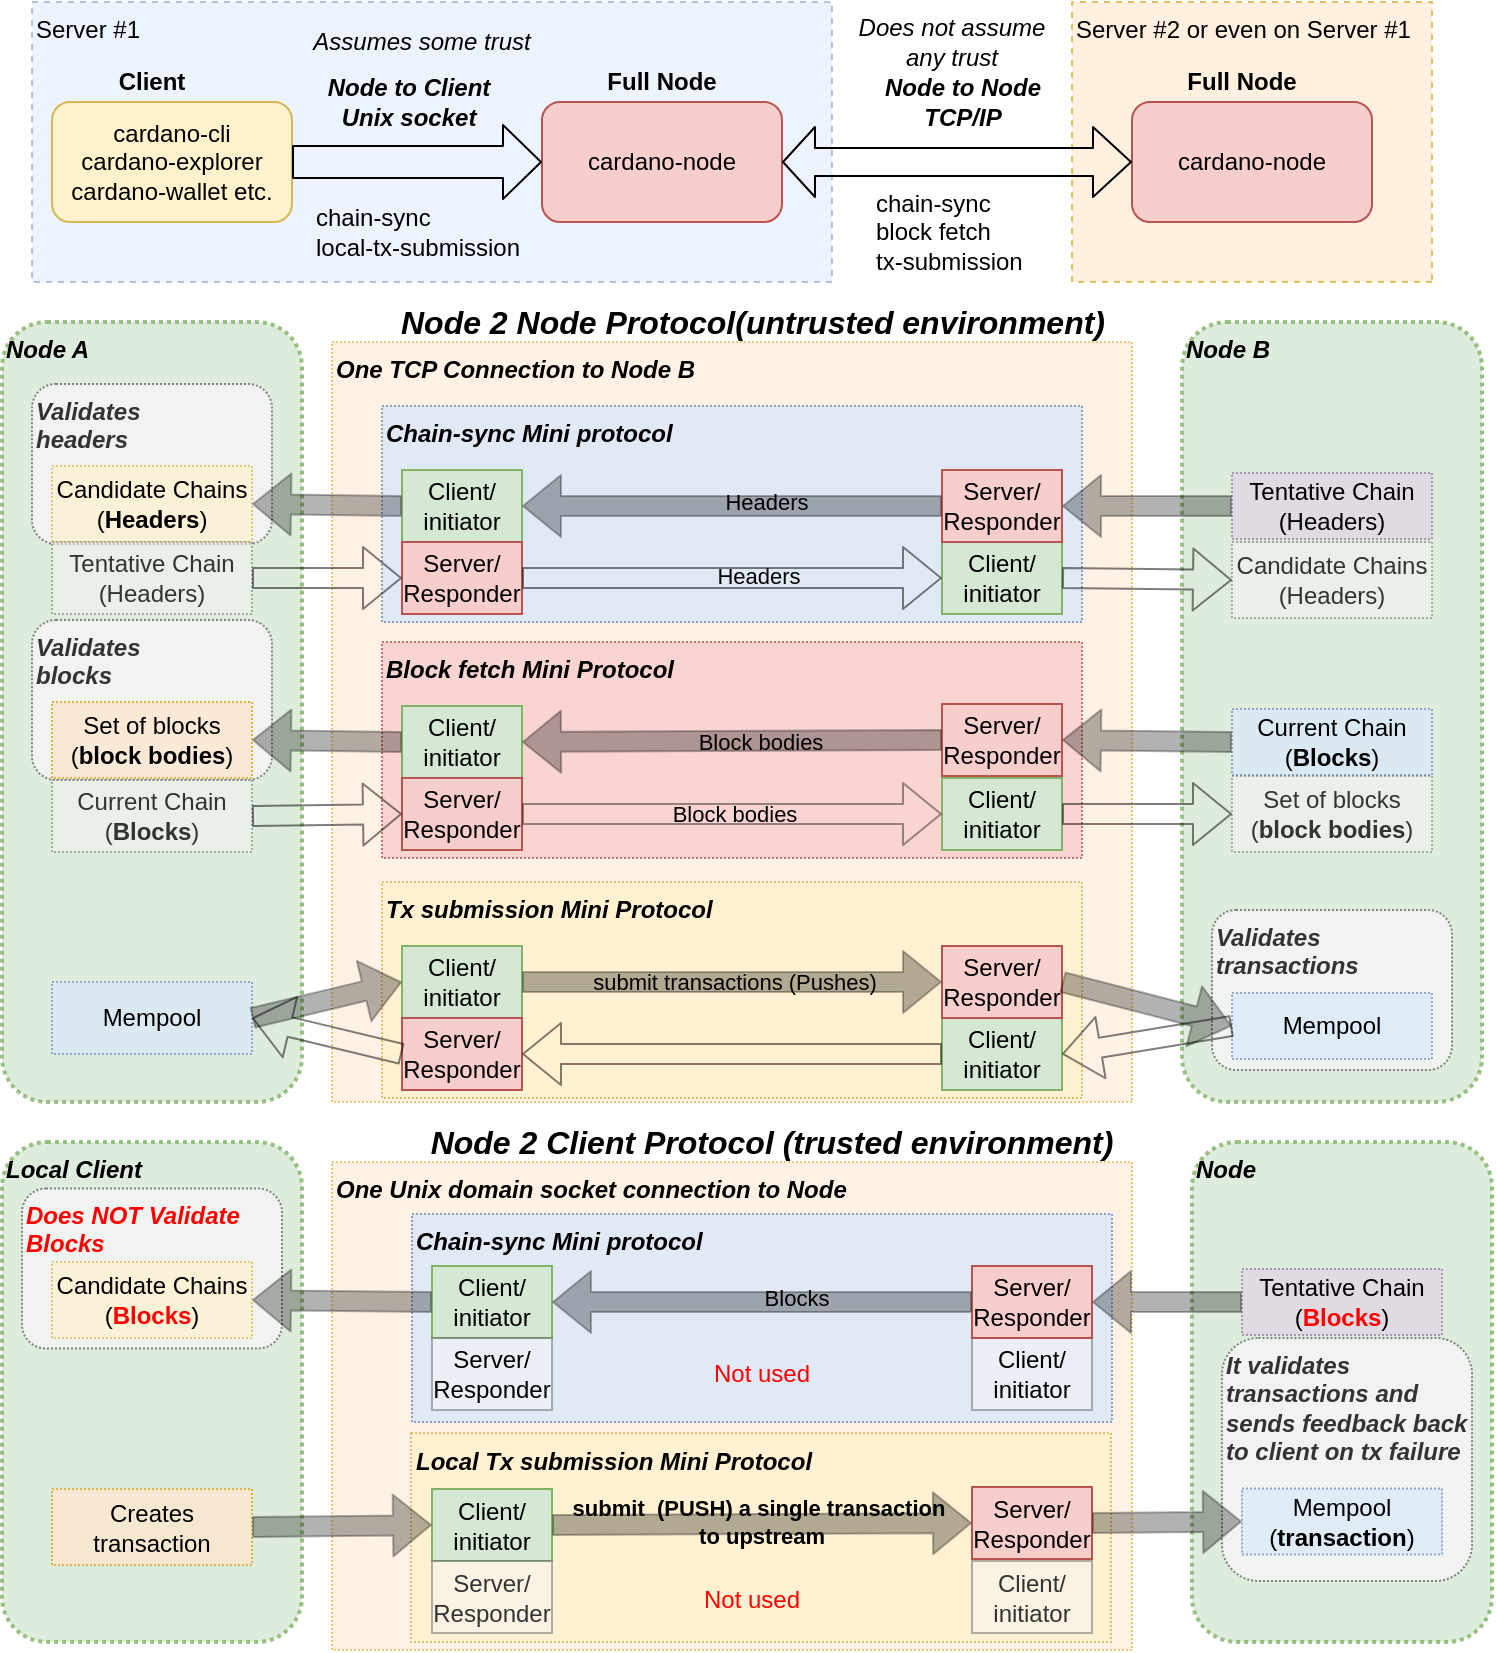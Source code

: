 <mxfile version="13.3.0" type="github">
  <diagram id="o-6-cCsUGdHhvSfyFfvp" name="Page-1">
    <mxGraphModel dx="1166" dy="665" grid="1" gridSize="10" guides="1" tooltips="1" connect="1" arrows="1" fold="1" page="1" pageScale="1" pageWidth="1169" pageHeight="827" math="0" shadow="0">
      <root>
        <mxCell id="0" />
        <mxCell id="1" parent="0" />
        <mxCell id="Vj0UT3delDftL0-DLVxF-66" value="Node A" style="rounded=1;whiteSpace=wrap;html=1;dashed=1;dashPattern=1 1;labelBackgroundColor=none;opacity=80;align=left;perimeterSpacing=0;strokeColor=#82b366;strokeWidth=2;verticalAlign=top;fontStyle=3;fillColor=#d5e8d4;" parent="1" vertex="1">
          <mxGeometry x="245" y="160" width="150" height="390" as="geometry" />
        </mxCell>
        <mxCell id="Vj0UT3delDftL0-DLVxF-70" value="Validates &lt;br&gt;blocks" style="rounded=1;whiteSpace=wrap;html=1;dashed=1;dashPattern=1 1;labelBackgroundColor=none;opacity=80;align=left;verticalAlign=top;fillColor=#f5f5f5;strokeColor=#666666;fontStyle=3;fontColor=#333333;" parent="1" vertex="1">
          <mxGeometry x="260" y="309" width="120" height="80" as="geometry" />
        </mxCell>
        <mxCell id="Vj0UT3delDftL0-DLVxF-67" value="Node B" style="rounded=1;whiteSpace=wrap;html=1;dashed=1;dashPattern=1 1;labelBackgroundColor=none;opacity=80;align=left;perimeterSpacing=0;strokeColor=#82b366;strokeWidth=2;verticalAlign=top;fontStyle=3;fillColor=#d5e8d4;" parent="1" vertex="1">
          <mxGeometry x="835" y="160" width="150" height="390" as="geometry" />
        </mxCell>
        <mxCell id="Vj0UT3delDftL0-DLVxF-68" value="Validates transactions" style="rounded=1;whiteSpace=wrap;html=1;dashed=1;dashPattern=1 1;labelBackgroundColor=none;opacity=80;align=left;verticalAlign=top;fillColor=#f5f5f5;strokeColor=#666666;fontStyle=3;fontColor=#333333;" parent="1" vertex="1">
          <mxGeometry x="850" y="454" width="120" height="80" as="geometry" />
        </mxCell>
        <mxCell id="Vj0UT3delDftL0-DLVxF-64" value="Validates &lt;br&gt;headers" style="rounded=1;whiteSpace=wrap;html=1;dashed=1;dashPattern=1 1;labelBackgroundColor=none;opacity=80;align=left;verticalAlign=top;fillColor=#f5f5f5;strokeColor=#666666;fontStyle=3;fontColor=#333333;" parent="1" vertex="1">
          <mxGeometry x="260" y="191" width="120" height="80" as="geometry" />
        </mxCell>
        <mxCell id="Vj0UT3delDftL0-DLVxF-9" value="One TCP Connection to Node B" style="rounded=0;whiteSpace=wrap;html=1;align=left;verticalAlign=top;dashed=1;dashPattern=1 1;fillColor=#ffe6cc;strokeColor=#d79b00;opacity=50;fontStyle=3" parent="1" vertex="1">
          <mxGeometry x="410" y="170" width="400" height="380" as="geometry" />
        </mxCell>
        <mxCell id="Vj0UT3delDftL0-DLVxF-20" value="Chain-sync Mini protocol" style="rounded=0;whiteSpace=wrap;html=1;dashed=1;dashPattern=1 1;opacity=80;align=left;verticalAlign=top;fillColor=#dae8fc;strokeColor=#6c8ebf;fontStyle=3;perimeterSpacing=1;" parent="1" vertex="1">
          <mxGeometry x="435" y="202" width="350" height="108" as="geometry" />
        </mxCell>
        <mxCell id="mXt_HiQNrAfsVmuwmWfo-2" value="Server #2 or even on Server #1" style="rounded=0;whiteSpace=wrap;html=1;shadow=0;verticalAlign=top;align=left;labelBackgroundColor=none;fillColor=#ffe6cc;strokeColor=#d79b00;dashed=1;direction=west;comic=0;opacity=60;" parent="1" vertex="1">
          <mxGeometry x="780" width="180" height="140" as="geometry" />
        </mxCell>
        <mxCell id="mXt_HiQNrAfsVmuwmWfo-1" value="Server #1" style="rounded=0;whiteSpace=wrap;html=1;shadow=0;verticalAlign=top;align=left;labelBackgroundColor=none;fillColor=#dae8fc;strokeColor=#6c8ebf;dashed=1;direction=west;comic=0;opacity=50;" parent="1" vertex="1">
          <mxGeometry x="260" width="400" height="140" as="geometry" />
        </mxCell>
        <mxCell id="l2yK3TH7M7PTGYh5xhXL-1" value="cardano-node" style="rounded=1;whiteSpace=wrap;html=1;fillColor=#f8cecc;strokeColor=#b85450;" parent="1" vertex="1">
          <mxGeometry x="515" y="50" width="120" height="60" as="geometry" />
        </mxCell>
        <mxCell id="l2yK3TH7M7PTGYh5xhXL-2" value="cardano-node" style="rounded=1;whiteSpace=wrap;html=1;fillColor=#f8cecc;strokeColor=#b85450;" parent="1" vertex="1">
          <mxGeometry x="810" y="50" width="120" height="60" as="geometry" />
        </mxCell>
        <mxCell id="l2yK3TH7M7PTGYh5xhXL-3" value="cardano-cli&lt;br&gt;cardano-explorer&lt;br&gt;&lt;span&gt;cardano-wallet etc.&lt;/span&gt;" style="rounded=1;whiteSpace=wrap;html=1;align=center;fillColor=#fff2cc;strokeColor=#d6b656;" parent="1" vertex="1">
          <mxGeometry x="270" y="50" width="120" height="60" as="geometry" />
        </mxCell>
        <mxCell id="l2yK3TH7M7PTGYh5xhXL-8" value="chain-sync&lt;br&gt;block fetch&lt;br&gt;tx-submission" style="text;html=1;strokeColor=none;fillColor=none;align=left;verticalAlign=middle;whiteSpace=wrap;rounded=0;" parent="1" vertex="1">
          <mxGeometry x="680" y="95" width="90" height="40" as="geometry" />
        </mxCell>
        <mxCell id="l2yK3TH7M7PTGYh5xhXL-9" value="chain-sync&lt;br&gt;local-tx-submission" style="text;html=1;strokeColor=none;fillColor=none;align=left;verticalAlign=middle;whiteSpace=wrap;rounded=0;" parent="1" vertex="1">
          <mxGeometry x="400" y="100" width="110" height="30" as="geometry" />
        </mxCell>
        <mxCell id="l2yK3TH7M7PTGYh5xhXL-11" value="Full Node" style="text;html=1;strokeColor=none;fillColor=none;align=center;verticalAlign=middle;whiteSpace=wrap;rounded=0;fontSize=12;fontStyle=1" parent="1" vertex="1">
          <mxGeometry x="530" y="30" width="90" height="20" as="geometry" />
        </mxCell>
        <mxCell id="l2yK3TH7M7PTGYh5xhXL-12" value="Client" style="text;html=1;strokeColor=none;fillColor=none;align=center;verticalAlign=middle;whiteSpace=wrap;rounded=0;fontSize=12;fontStyle=1" parent="1" vertex="1">
          <mxGeometry x="300" y="30" width="40" height="20" as="geometry" />
        </mxCell>
        <mxCell id="mXt_HiQNrAfsVmuwmWfo-3" value="Full Node" style="text;html=1;strokeColor=none;fillColor=none;align=center;verticalAlign=middle;whiteSpace=wrap;rounded=0;fontSize=12;fontStyle=1" parent="1" vertex="1">
          <mxGeometry x="820" y="30" width="90" height="20" as="geometry" />
        </mxCell>
        <mxCell id="mXt_HiQNrAfsVmuwmWfo-4" value="" style="shape=flexArrow;endArrow=classic;startArrow=classic;html=1;strokeWidth=1;fontSize=12;width=14;startSize=5;entryX=0;entryY=0.5;entryDx=0;entryDy=0;exitX=1;exitY=0.5;exitDx=0;exitDy=0;" parent="1" source="l2yK3TH7M7PTGYh5xhXL-1" target="l2yK3TH7M7PTGYh5xhXL-2" edge="1">
          <mxGeometry width="50" height="50" relative="1" as="geometry">
            <mxPoint x="650" y="180" as="sourcePoint" />
            <mxPoint x="830" y="160" as="targetPoint" />
          </mxGeometry>
        </mxCell>
        <mxCell id="mXt_HiQNrAfsVmuwmWfo-6" value="Node to Node&lt;br&gt;TCP/IP" style="edgeLabel;html=1;align=center;verticalAlign=middle;resizable=0;points=[];fontSize=12;labelBackgroundColor=none;fontStyle=3" parent="mXt_HiQNrAfsVmuwmWfo-4" vertex="1" connectable="0">
          <mxGeometry x="-0.067" y="3" relative="1" as="geometry">
            <mxPoint x="8" y="-27" as="offset" />
          </mxGeometry>
        </mxCell>
        <mxCell id="mXt_HiQNrAfsVmuwmWfo-5" value="" style="shape=flexArrow;endArrow=classic;html=1;strokeWidth=1;fontSize=12;exitX=1;exitY=0.5;exitDx=0;exitDy=0;entryX=0;entryY=0.5;entryDx=0;entryDy=0;width=16;endSize=6;" parent="1" source="l2yK3TH7M7PTGYh5xhXL-3" target="l2yK3TH7M7PTGYh5xhXL-1" edge="1">
          <mxGeometry width="50" height="50" relative="1" as="geometry">
            <mxPoint x="495" y="230" as="sourcePoint" />
            <mxPoint x="545" y="180" as="targetPoint" />
          </mxGeometry>
        </mxCell>
        <mxCell id="mXt_HiQNrAfsVmuwmWfo-7" value="Node to Client&lt;br&gt;Unix socket" style="edgeLabel;html=1;align=center;verticalAlign=middle;resizable=0;points=[];fontSize=12;labelBackgroundColor=none;fontStyle=3" parent="mXt_HiQNrAfsVmuwmWfo-5" vertex="1" connectable="0">
          <mxGeometry x="-0.246" y="-1" relative="1" as="geometry">
            <mxPoint x="11" y="-31" as="offset" />
          </mxGeometry>
        </mxCell>
        <mxCell id="mXt_HiQNrAfsVmuwmWfo-10" value="Assumes some trust" style="text;html=1;strokeColor=none;fillColor=none;align=center;verticalAlign=middle;whiteSpace=wrap;rounded=0;shadow=0;dashed=1;comic=0;labelBackgroundColor=none;fontSize=12;opacity=60;fontStyle=2" parent="1" vertex="1">
          <mxGeometry x="395" y="10" width="120" height="20" as="geometry" />
        </mxCell>
        <mxCell id="mXt_HiQNrAfsVmuwmWfo-11" value="Does not assume&lt;br&gt;any trust" style="text;html=1;strokeColor=none;fillColor=none;align=center;verticalAlign=middle;whiteSpace=wrap;rounded=0;shadow=0;dashed=1;comic=0;labelBackgroundColor=none;fontSize=12;opacity=60;fontStyle=2" parent="1" vertex="1">
          <mxGeometry x="660" y="10" width="120" height="20" as="geometry" />
        </mxCell>
        <mxCell id="Vj0UT3delDftL0-DLVxF-5" value="" style="group" parent="1" vertex="1" connectable="0">
          <mxGeometry x="445" y="234" width="450" height="180" as="geometry" />
        </mxCell>
        <mxCell id="Vj0UT3delDftL0-DLVxF-1" value="Client/&lt;br&gt;initiator" style="rounded=0;whiteSpace=wrap;html=1;fillColor=#d5e8d4;strokeColor=#82b366;" parent="Vj0UT3delDftL0-DLVxF-5" vertex="1">
          <mxGeometry width="60" height="36" as="geometry" />
        </mxCell>
        <mxCell id="Vj0UT3delDftL0-DLVxF-2" value="Server/&lt;br&gt;Responder" style="rounded=0;whiteSpace=wrap;html=1;fillColor=#f8cecc;strokeColor=#b85450;" parent="Vj0UT3delDftL0-DLVxF-5" vertex="1">
          <mxGeometry y="36" width="60" height="36" as="geometry" />
        </mxCell>
        <mxCell id="Vj0UT3delDftL0-DLVxF-7" value="" style="shape=flexArrow;endArrow=classic;html=1;exitX=1;exitY=0.5;exitDx=0;exitDy=0;entryX=0;entryY=0.5;entryDx=0;entryDy=0;strokeColor=none;" parent="1" source="Vj0UT3delDftL0-DLVxF-1" target="Vj0UT3delDftL0-DLVxF-4" edge="1">
          <mxGeometry width="50" height="50" relative="1" as="geometry">
            <mxPoint x="695" y="360" as="sourcePoint" />
            <mxPoint x="745" y="310" as="targetPoint" />
          </mxGeometry>
        </mxCell>
        <mxCell id="Vj0UT3delDftL0-DLVxF-3" value="Client/&lt;br&gt;initiator" style="rounded=0;whiteSpace=wrap;html=1;fillColor=#d5e8d4;strokeColor=#82b366;" parent="1" vertex="1">
          <mxGeometry x="715" y="270" width="60" height="36" as="geometry" />
        </mxCell>
        <mxCell id="Vj0UT3delDftL0-DLVxF-4" value="Server/&lt;br&gt;Responder" style="rounded=0;whiteSpace=wrap;html=1;fillColor=#f8cecc;strokeColor=#b85450;" parent="1" vertex="1">
          <mxGeometry x="715" y="234" width="60" height="36" as="geometry" />
        </mxCell>
        <mxCell id="Vj0UT3delDftL0-DLVxF-15" value="" style="shape=flexArrow;endArrow=classic;html=1;entryX=1;entryY=0.5;entryDx=0;entryDy=0;exitX=0;exitY=0.5;exitDx=0;exitDy=0;shadow=0;comic=0;fillColor=#000000;gradientColor=none;opacity=30;" parent="1" source="Vj0UT3delDftL0-DLVxF-4" target="Vj0UT3delDftL0-DLVxF-1" edge="1">
          <mxGeometry width="50" height="50" relative="1" as="geometry">
            <mxPoint x="825" y="360" as="sourcePoint" />
            <mxPoint x="875" y="310" as="targetPoint" />
          </mxGeometry>
        </mxCell>
        <mxCell id="Vj0UT3delDftL0-DLVxF-59" value="Headers" style="edgeLabel;html=1;align=center;verticalAlign=middle;resizable=0;points=[];labelBackgroundColor=none;" parent="Vj0UT3delDftL0-DLVxF-15" vertex="1" connectable="0">
          <mxGeometry x="-0.163" y="-2" relative="1" as="geometry">
            <mxPoint as="offset" />
          </mxGeometry>
        </mxCell>
        <mxCell id="Vj0UT3delDftL0-DLVxF-16" value="" style="shape=flexArrow;endArrow=classic;html=1;entryX=0;entryY=0.5;entryDx=0;entryDy=0;opacity=50;" parent="1" source="Vj0UT3delDftL0-DLVxF-2" target="Vj0UT3delDftL0-DLVxF-3" edge="1">
          <mxGeometry width="50" height="50" relative="1" as="geometry">
            <mxPoint x="825" y="360" as="sourcePoint" />
            <mxPoint x="875" y="310" as="targetPoint" />
          </mxGeometry>
        </mxCell>
        <mxCell id="Vj0UT3delDftL0-DLVxF-60" value="Headers" style="edgeLabel;html=1;align=center;verticalAlign=middle;resizable=0;points=[];labelBackgroundColor=none;" parent="Vj0UT3delDftL0-DLVxF-16" vertex="1" connectable="0">
          <mxGeometry x="0.126" y="1" relative="1" as="geometry">
            <mxPoint as="offset" />
          </mxGeometry>
        </mxCell>
        <mxCell id="Vj0UT3delDftL0-DLVxF-17" value="Candidate Chains&lt;br&gt;&lt;div&gt;(&lt;b&gt;Headers&lt;/b&gt;)&lt;/div&gt;" style="rounded=0;whiteSpace=wrap;html=1;dashed=1;dashPattern=1 1;opacity=70;align=center;fillColor=#fff2cc;strokeColor=#d6b656;verticalAlign=middle;" parent="1" vertex="1">
          <mxGeometry x="270" y="232" width="100" height="38" as="geometry" />
        </mxCell>
        <mxCell id="Vj0UT3delDftL0-DLVxF-18" value="" style="shape=flexArrow;endArrow=classic;html=1;entryX=1;entryY=0.5;entryDx=0;entryDy=0;exitX=0;exitY=0.5;exitDx=0;exitDy=0;fillColor=#080808;opacity=30;" parent="1" source="Vj0UT3delDftL0-DLVxF-1" target="Vj0UT3delDftL0-DLVxF-17" edge="1">
          <mxGeometry width="50" height="50" relative="1" as="geometry">
            <mxPoint x="815" y="360" as="sourcePoint" />
            <mxPoint x="865" y="310" as="targetPoint" />
          </mxGeometry>
        </mxCell>
        <mxCell id="Vj0UT3delDftL0-DLVxF-21" value="Tentative Chain&lt;br&gt;&lt;div&gt;&lt;span&gt;(Headers)&lt;/span&gt;&lt;/div&gt;" style="rounded=0;whiteSpace=wrap;html=1;dashed=1;dashPattern=1 1;opacity=70;align=center;fillColor=#e1d5e7;strokeColor=#9673a6;verticalAlign=middle;" parent="1" vertex="1">
          <mxGeometry x="860" y="235.5" width="100" height="33" as="geometry" />
        </mxCell>
        <mxCell id="Vj0UT3delDftL0-DLVxF-22" value="" style="shape=flexArrow;endArrow=classic;html=1;entryX=1;entryY=0.5;entryDx=0;entryDy=0;exitX=0;exitY=0.5;exitDx=0;exitDy=0;fillColor=#000000;opacity=30;" parent="1" source="Vj0UT3delDftL0-DLVxF-21" target="Vj0UT3delDftL0-DLVxF-4" edge="1">
          <mxGeometry width="50" height="50" relative="1" as="geometry">
            <mxPoint x="765" y="360" as="sourcePoint" />
            <mxPoint x="815" y="310" as="targetPoint" />
          </mxGeometry>
        </mxCell>
        <mxCell id="Vj0UT3delDftL0-DLVxF-23" value="Tentative Chain&lt;br&gt;&lt;div&gt;&lt;span&gt;(Headers)&lt;/span&gt;&lt;/div&gt;" style="rounded=0;whiteSpace=wrap;html=1;dashed=1;dashPattern=1 1;opacity=50;align=center;fillColor=#f5f5f5;strokeColor=#666666;verticalAlign=middle;fontColor=#333333;" parent="1" vertex="1">
          <mxGeometry x="270" y="270" width="100" height="36" as="geometry" />
        </mxCell>
        <mxCell id="Vj0UT3delDftL0-DLVxF-24" value="Candidate Chains&lt;br&gt;&lt;div style=&quot;&quot;&gt;&lt;span&gt;(Headers)&lt;/span&gt;&lt;/div&gt;" style="rounded=0;whiteSpace=wrap;html=1;dashed=1;dashPattern=1 1;opacity=50;align=center;fillColor=#f5f5f5;strokeColor=#666666;verticalAlign=middle;fontColor=#333333;" parent="1" vertex="1">
          <mxGeometry x="860" y="270" width="100" height="38" as="geometry" />
        </mxCell>
        <mxCell id="Vj0UT3delDftL0-DLVxF-25" value="" style="shape=flexArrow;endArrow=classic;html=1;entryX=0;entryY=0.5;entryDx=0;entryDy=0;exitX=1;exitY=0.5;exitDx=0;exitDy=0;opacity=50;" parent="1" source="Vj0UT3delDftL0-DLVxF-3" target="Vj0UT3delDftL0-DLVxF-24" edge="1">
          <mxGeometry width="50" height="50" relative="1" as="geometry">
            <mxPoint x="545" y="390" as="sourcePoint" />
            <mxPoint x="595" y="340" as="targetPoint" />
          </mxGeometry>
        </mxCell>
        <mxCell id="Vj0UT3delDftL0-DLVxF-26" value="" style="shape=flexArrow;endArrow=classic;html=1;entryX=0;entryY=0.5;entryDx=0;entryDy=0;exitX=1;exitY=0.5;exitDx=0;exitDy=0;opacity=50;" parent="1" source="Vj0UT3delDftL0-DLVxF-23" target="Vj0UT3delDftL0-DLVxF-2" edge="1">
          <mxGeometry width="50" height="50" relative="1" as="geometry">
            <mxPoint x="350" y="370" as="sourcePoint" />
            <mxPoint x="400" y="320" as="targetPoint" />
          </mxGeometry>
        </mxCell>
        <mxCell id="Vj0UT3delDftL0-DLVxF-27" value="Block fetch Mini Protocol" style="rounded=0;whiteSpace=wrap;html=1;dashed=1;dashPattern=1 1;opacity=80;align=left;verticalAlign=top;fillColor=#f8cecc;strokeColor=#b85450;fontStyle=3" parent="1" vertex="1">
          <mxGeometry x="435" y="320" width="350" height="108" as="geometry" />
        </mxCell>
        <mxCell id="Vj0UT3delDftL0-DLVxF-28" value="Client/&lt;br&gt;initiator" style="rounded=0;whiteSpace=wrap;html=1;fillColor=#d5e8d4;strokeColor=#82b366;" parent="1" vertex="1">
          <mxGeometry x="445" y="352" width="60" height="36" as="geometry" />
        </mxCell>
        <mxCell id="Vj0UT3delDftL0-DLVxF-29" value="Server/&lt;br&gt;Responder" style="rounded=0;whiteSpace=wrap;html=1;fillColor=#f8cecc;strokeColor=#b85450;" parent="1" vertex="1">
          <mxGeometry x="445" y="388" width="60" height="36" as="geometry" />
        </mxCell>
        <mxCell id="Vj0UT3delDftL0-DLVxF-30" value="" style="shape=flexArrow;endArrow=classic;html=1;exitX=1;exitY=0.5;exitDx=0;exitDy=0;entryX=0;entryY=0.5;entryDx=0;entryDy=0;strokeColor=none;" parent="1" source="Vj0UT3delDftL0-DLVxF-28" target="Vj0UT3delDftL0-DLVxF-32" edge="1">
          <mxGeometry width="50" height="50" relative="1" as="geometry">
            <mxPoint x="695" y="478" as="sourcePoint" />
            <mxPoint x="745" y="428" as="targetPoint" />
          </mxGeometry>
        </mxCell>
        <mxCell id="Vj0UT3delDftL0-DLVxF-31" value="Client/&lt;br&gt;initiator" style="rounded=0;whiteSpace=wrap;html=1;fillColor=#d5e8d4;strokeColor=#82b366;" parent="1" vertex="1">
          <mxGeometry x="715" y="388" width="60" height="36" as="geometry" />
        </mxCell>
        <mxCell id="Vj0UT3delDftL0-DLVxF-32" value="Server/&lt;br&gt;Responder" style="rounded=0;whiteSpace=wrap;html=1;fillColor=#f8cecc;strokeColor=#b85450;" parent="1" vertex="1">
          <mxGeometry x="715" y="351" width="60" height="36" as="geometry" />
        </mxCell>
        <mxCell id="Vj0UT3delDftL0-DLVxF-33" value="" style="shape=flexArrow;endArrow=classic;html=1;entryX=1;entryY=0.5;entryDx=0;entryDy=0;exitX=0;exitY=0.5;exitDx=0;exitDy=0;fillColor=#000000;opacity=30;" parent="1" source="Vj0UT3delDftL0-DLVxF-32" target="Vj0UT3delDftL0-DLVxF-28" edge="1">
          <mxGeometry width="50" height="50" relative="1" as="geometry">
            <mxPoint x="825" y="478" as="sourcePoint" />
            <mxPoint x="875" y="428" as="targetPoint" />
          </mxGeometry>
        </mxCell>
        <mxCell id="Vj0UT3delDftL0-DLVxF-61" value="Block bodies" style="edgeLabel;html=1;align=center;verticalAlign=middle;resizable=0;points=[];labelBackgroundColor=none;" parent="Vj0UT3delDftL0-DLVxF-33" vertex="1" connectable="0">
          <mxGeometry x="-0.135" y="-2" relative="1" as="geometry">
            <mxPoint y="2" as="offset" />
          </mxGeometry>
        </mxCell>
        <mxCell id="Vj0UT3delDftL0-DLVxF-34" value="" style="shape=flexArrow;endArrow=classic;html=1;entryX=0;entryY=0.5;entryDx=0;entryDy=0;opacity=40;" parent="1" source="Vj0UT3delDftL0-DLVxF-29" target="Vj0UT3delDftL0-DLVxF-31" edge="1">
          <mxGeometry width="50" height="50" relative="1" as="geometry">
            <mxPoint x="825" y="478" as="sourcePoint" />
            <mxPoint x="875" y="428" as="targetPoint" />
          </mxGeometry>
        </mxCell>
        <mxCell id="Vj0UT3delDftL0-DLVxF-62" value="Block bodies" style="edgeLabel;html=1;align=center;verticalAlign=middle;resizable=0;points=[];labelBackgroundColor=none;" parent="Vj0UT3delDftL0-DLVxF-34" vertex="1" connectable="0">
          <mxGeometry x="0.005" relative="1" as="geometry">
            <mxPoint as="offset" />
          </mxGeometry>
        </mxCell>
        <mxCell id="Vj0UT3delDftL0-DLVxF-35" value="Set of blocks&lt;br&gt;(&lt;b&gt;block bodies&lt;/b&gt;)" style="rounded=0;whiteSpace=wrap;html=1;dashed=1;dashPattern=1 1;opacity=70;align=center;fillColor=#ffe6cc;strokeColor=#d79b00;verticalAlign=middle;" parent="1" vertex="1">
          <mxGeometry x="270" y="350" width="100" height="38" as="geometry" />
        </mxCell>
        <mxCell id="Vj0UT3delDftL0-DLVxF-36" value="" style="shape=flexArrow;endArrow=classic;html=1;entryX=1;entryY=0.5;entryDx=0;entryDy=0;exitX=0;exitY=0.5;exitDx=0;exitDy=0;fillColor=#000000;opacity=30;" parent="1" source="Vj0UT3delDftL0-DLVxF-28" target="Vj0UT3delDftL0-DLVxF-35" edge="1">
          <mxGeometry width="50" height="50" relative="1" as="geometry">
            <mxPoint x="815" y="478" as="sourcePoint" />
            <mxPoint x="865" y="428" as="targetPoint" />
          </mxGeometry>
        </mxCell>
        <mxCell id="Vj0UT3delDftL0-DLVxF-37" value="Current Chain&lt;br&gt;&lt;div&gt;(&lt;b&gt;Blocks&lt;/b&gt;)&lt;/div&gt;" style="rounded=0;whiteSpace=wrap;html=1;dashed=1;dashPattern=1 1;opacity=70;align=center;fillColor=#dae8fc;strokeColor=#6c8ebf;verticalAlign=middle;" parent="1" vertex="1">
          <mxGeometry x="860" y="353.5" width="100" height="33" as="geometry" />
        </mxCell>
        <mxCell id="Vj0UT3delDftL0-DLVxF-38" value="" style="shape=flexArrow;endArrow=classic;html=1;entryX=1;entryY=0.5;entryDx=0;entryDy=0;exitX=0;exitY=0.5;exitDx=0;exitDy=0;fillColor=#000000;opacity=30;" parent="1" source="Vj0UT3delDftL0-DLVxF-37" target="Vj0UT3delDftL0-DLVxF-32" edge="1">
          <mxGeometry width="50" height="50" relative="1" as="geometry">
            <mxPoint x="765" y="478" as="sourcePoint" />
            <mxPoint x="815" y="428" as="targetPoint" />
          </mxGeometry>
        </mxCell>
        <mxCell id="Vj0UT3delDftL0-DLVxF-39" value="Current Chain&lt;br&gt;&lt;div&gt;(&lt;b&gt;Blocks&lt;/b&gt;)&lt;/div&gt;" style="rounded=0;whiteSpace=wrap;html=1;dashed=1;dashPattern=1 1;opacity=50;align=center;fillColor=#f5f5f5;strokeColor=#666666;verticalAlign=middle;fontColor=#333333;" parent="1" vertex="1">
          <mxGeometry x="270" y="389" width="100" height="36" as="geometry" />
        </mxCell>
        <mxCell id="Vj0UT3delDftL0-DLVxF-40" value="Set of blocks&lt;br&gt;(&lt;b&gt;block bodies&lt;/b&gt;)" style="rounded=0;whiteSpace=wrap;html=1;dashed=1;dashPattern=1 1;opacity=50;align=center;fillColor=#f5f5f5;strokeColor=#666666;verticalAlign=middle;fontColor=#333333;" parent="1" vertex="1">
          <mxGeometry x="860" y="387" width="100" height="38" as="geometry" />
        </mxCell>
        <mxCell id="Vj0UT3delDftL0-DLVxF-41" value="" style="shape=flexArrow;endArrow=classic;html=1;entryX=0;entryY=0.5;entryDx=0;entryDy=0;exitX=1;exitY=0.5;exitDx=0;exitDy=0;opacity=50;" parent="1" source="Vj0UT3delDftL0-DLVxF-31" target="Vj0UT3delDftL0-DLVxF-40" edge="1">
          <mxGeometry width="50" height="50" relative="1" as="geometry">
            <mxPoint x="545" y="508" as="sourcePoint" />
            <mxPoint x="595" y="458" as="targetPoint" />
          </mxGeometry>
        </mxCell>
        <mxCell id="Vj0UT3delDftL0-DLVxF-42" value="" style="shape=flexArrow;endArrow=classic;html=1;entryX=0;entryY=0.5;entryDx=0;entryDy=0;exitX=1;exitY=0.5;exitDx=0;exitDy=0;opacity=50;" parent="1" source="Vj0UT3delDftL0-DLVxF-39" target="Vj0UT3delDftL0-DLVxF-29" edge="1">
          <mxGeometry width="50" height="50" relative="1" as="geometry">
            <mxPoint x="350" y="488" as="sourcePoint" />
            <mxPoint x="400" y="438" as="targetPoint" />
          </mxGeometry>
        </mxCell>
        <mxCell id="Vj0UT3delDftL0-DLVxF-43" value="Tx submission Mini Protocol" style="rounded=0;whiteSpace=wrap;html=1;dashed=1;dashPattern=1 1;opacity=80;align=left;verticalAlign=top;fillColor=#fff2cc;strokeColor=#d6b656;fontStyle=3" parent="1" vertex="1">
          <mxGeometry x="435" y="440" width="350" height="108" as="geometry" />
        </mxCell>
        <mxCell id="Vj0UT3delDftL0-DLVxF-44" value="Client/&lt;br&gt;initiator" style="rounded=0;whiteSpace=wrap;html=1;fillColor=#d5e8d4;strokeColor=#82b366;" parent="1" vertex="1">
          <mxGeometry x="445" y="472" width="60" height="36" as="geometry" />
        </mxCell>
        <mxCell id="Vj0UT3delDftL0-DLVxF-45" value="Server/&lt;br&gt;Responder" style="rounded=0;whiteSpace=wrap;html=1;fillColor=#f8cecc;strokeColor=#b85450;" parent="1" vertex="1">
          <mxGeometry x="445" y="508" width="60" height="36" as="geometry" />
        </mxCell>
        <mxCell id="Vj0UT3delDftL0-DLVxF-46" value="" style="shape=flexArrow;endArrow=classic;html=1;exitX=1;exitY=0.5;exitDx=0;exitDy=0;entryX=0;entryY=0.5;entryDx=0;entryDy=0;strokeColor=none;" parent="1" source="Vj0UT3delDftL0-DLVxF-44" target="Vj0UT3delDftL0-DLVxF-48" edge="1">
          <mxGeometry width="50" height="50" relative="1" as="geometry">
            <mxPoint x="695" y="598" as="sourcePoint" />
            <mxPoint x="745" y="548" as="targetPoint" />
          </mxGeometry>
        </mxCell>
        <mxCell id="Vj0UT3delDftL0-DLVxF-47" value="Client/&lt;br&gt;initiator" style="rounded=0;whiteSpace=wrap;html=1;fillColor=#d5e8d4;strokeColor=#82b366;" parent="1" vertex="1">
          <mxGeometry x="715" y="508" width="60" height="36" as="geometry" />
        </mxCell>
        <mxCell id="Vj0UT3delDftL0-DLVxF-48" value="Server/&lt;br&gt;Responder" style="rounded=0;whiteSpace=wrap;html=1;fillColor=#f8cecc;strokeColor=#b85450;" parent="1" vertex="1">
          <mxGeometry x="715" y="472" width="60" height="36" as="geometry" />
        </mxCell>
        <mxCell id="Vj0UT3delDftL0-DLVxF-53" value="Mempool" style="rounded=0;whiteSpace=wrap;html=1;dashed=1;dashPattern=1 1;opacity=70;align=center;fillColor=#dae8fc;strokeColor=#6c8ebf;verticalAlign=middle;" parent="1" vertex="1">
          <mxGeometry x="860" y="495.5" width="100" height="33" as="geometry" />
        </mxCell>
        <mxCell id="Vj0UT3delDftL0-DLVxF-55" value="Mempool" style="rounded=0;whiteSpace=wrap;html=1;dashed=1;dashPattern=1 1;opacity=70;align=center;fillColor=#dae8fc;strokeColor=#6c8ebf;verticalAlign=middle;" parent="1" vertex="1">
          <mxGeometry x="270" y="490" width="100" height="36" as="geometry" />
        </mxCell>
        <mxCell id="Vj0UT3delDftL0-DLVxF-71" value="Node 2 Node Protocol(untrusted environment)" style="text;html=1;strokeColor=none;fillColor=none;align=center;verticalAlign=middle;whiteSpace=wrap;rounded=0;dashed=1;dashPattern=1 1;labelBackgroundColor=none;opacity=80;fontSize=16;fontStyle=3" parent="1" vertex="1">
          <mxGeometry x="440.5" y="150" width="359" height="20" as="geometry" />
        </mxCell>
        <mxCell id="Vj0UT3delDftL0-DLVxF-72" value="" style="shape=flexArrow;endArrow=classic;html=1;labelBackgroundColor=none;fontSize=16;entryX=0;entryY=0.5;entryDx=0;entryDy=0;exitX=1;exitY=0.5;exitDx=0;exitDy=0;opacity=30;fillColor=#000000;" parent="1" source="Vj0UT3delDftL0-DLVxF-55" target="Vj0UT3delDftL0-DLVxF-44" edge="1">
          <mxGeometry width="50" height="50" relative="1" as="geometry">
            <mxPoint x="245" y="640" as="sourcePoint" />
            <mxPoint x="295" y="590" as="targetPoint" />
          </mxGeometry>
        </mxCell>
        <mxCell id="Vj0UT3delDftL0-DLVxF-73" value="Local Client" style="rounded=1;whiteSpace=wrap;html=1;dashed=1;dashPattern=1 1;labelBackgroundColor=none;opacity=80;align=left;perimeterSpacing=0;strokeColor=#82b366;strokeWidth=2;verticalAlign=top;fontStyle=3;fillColor=#d5e8d4;" parent="1" vertex="1">
          <mxGeometry x="245" y="570" width="150" height="250" as="geometry" />
        </mxCell>
        <mxCell id="Vj0UT3delDftL0-DLVxF-75" value="Node" style="rounded=1;whiteSpace=wrap;html=1;dashed=1;dashPattern=1 1;labelBackgroundColor=none;opacity=80;align=left;perimeterSpacing=0;strokeColor=#82b366;strokeWidth=2;verticalAlign=top;fontStyle=3;fillColor=#d5e8d4;" parent="1" vertex="1">
          <mxGeometry x="840" y="570" width="150" height="250" as="geometry" />
        </mxCell>
        <mxCell id="Vj0UT3delDftL0-DLVxF-76" value="It validates transactions and sends feedback back to client on tx failure" style="rounded=1;whiteSpace=wrap;html=1;dashed=1;dashPattern=1 1;labelBackgroundColor=none;opacity=80;align=left;verticalAlign=top;fillColor=#f5f5f5;strokeColor=#666666;fontColor=#333333;fontStyle=3" parent="1" vertex="1">
          <mxGeometry x="855" y="668" width="125" height="121.5" as="geometry" />
        </mxCell>
        <mxCell id="Vj0UT3delDftL0-DLVxF-77" value="&lt;font color=&quot;#ff0000&quot;&gt;Does NOT Validate&amp;nbsp;&lt;br&gt;Blocks&lt;/font&gt;" style="rounded=1;whiteSpace=wrap;html=1;dashed=1;dashPattern=1 1;labelBackgroundColor=none;opacity=80;align=left;verticalAlign=top;fillColor=#f5f5f5;strokeColor=#666666;fontColor=#333333;fontStyle=3" parent="1" vertex="1">
          <mxGeometry x="255" y="593.25" width="130" height="80" as="geometry" />
        </mxCell>
        <mxCell id="Vj0UT3delDftL0-DLVxF-78" value="One Unix domain socket connection to Node" style="rounded=0;whiteSpace=wrap;html=1;align=left;verticalAlign=top;dashed=1;dashPattern=1 1;fillColor=#ffe6cc;strokeColor=#d79b00;opacity=50;fontStyle=3" parent="1" vertex="1">
          <mxGeometry x="410" y="580" width="400" height="244" as="geometry" />
        </mxCell>
        <mxCell id="Vj0UT3delDftL0-DLVxF-79" value="Chain-sync Mini protocol" style="rounded=0;whiteSpace=wrap;html=1;dashed=1;dashPattern=1 1;opacity=80;align=left;verticalAlign=top;fillColor=#dae8fc;strokeColor=#6c8ebf;fontStyle=3;perimeterSpacing=1;" parent="1" vertex="1">
          <mxGeometry x="450" y="606" width="350" height="104" as="geometry" />
        </mxCell>
        <mxCell id="Vj0UT3delDftL0-DLVxF-80" value="" style="group" parent="1" vertex="1" connectable="0">
          <mxGeometry x="460" y="644" width="450" height="180" as="geometry" />
        </mxCell>
        <mxCell id="Vj0UT3delDftL0-DLVxF-81" value="Client/&lt;br&gt;initiator" style="rounded=0;whiteSpace=wrap;html=1;fillColor=#d5e8d4;strokeColor=#82b366;" parent="Vj0UT3delDftL0-DLVxF-80" vertex="1">
          <mxGeometry y="-12" width="60" height="36" as="geometry" />
        </mxCell>
        <mxCell id="Vj0UT3delDftL0-DLVxF-82" value="&lt;span style=&quot;color: rgb(0 , 0 , 0)&quot;&gt;Server/&lt;/span&gt;&lt;br style=&quot;color: rgb(0 , 0 , 0)&quot;&gt;&lt;span style=&quot;color: rgb(0 , 0 , 0)&quot;&gt;Responder&lt;/span&gt;" style="rounded=0;whiteSpace=wrap;html=1;fillColor=#f5f5f5;strokeColor=#666666;fontColor=#333333;opacity=50;" parent="Vj0UT3delDftL0-DLVxF-80" vertex="1">
          <mxGeometry y="24" width="60" height="36" as="geometry" />
        </mxCell>
        <mxCell id="Vj0UT3delDftL0-DLVxF-83" value="" style="shape=flexArrow;endArrow=classic;html=1;exitX=1;exitY=0.5;exitDx=0;exitDy=0;entryX=0;entryY=0.5;entryDx=0;entryDy=0;strokeColor=none;" parent="1" source="Vj0UT3delDftL0-DLVxF-81" target="Vj0UT3delDftL0-DLVxF-85" edge="1">
          <mxGeometry width="50" height="50" relative="1" as="geometry">
            <mxPoint x="710" y="758" as="sourcePoint" />
            <mxPoint x="760" y="708" as="targetPoint" />
          </mxGeometry>
        </mxCell>
        <mxCell id="Vj0UT3delDftL0-DLVxF-84" value="&lt;span style=&quot;color: rgb(0 , 0 , 0)&quot;&gt;Client/&lt;/span&gt;&lt;br style=&quot;color: rgb(0 , 0 , 0)&quot;&gt;&lt;span style=&quot;color: rgb(0 , 0 , 0)&quot;&gt;initiator&lt;/span&gt;" style="rounded=0;whiteSpace=wrap;html=1;fillColor=#f5f5f5;strokeColor=#666666;fontColor=#333333;opacity=50;" parent="1" vertex="1">
          <mxGeometry x="730" y="668" width="60" height="36" as="geometry" />
        </mxCell>
        <mxCell id="Vj0UT3delDftL0-DLVxF-85" value="Server/&lt;br&gt;Responder" style="rounded=0;whiteSpace=wrap;html=1;fillColor=#f8cecc;strokeColor=#b85450;" parent="1" vertex="1">
          <mxGeometry x="730" y="632" width="60" height="36" as="geometry" />
        </mxCell>
        <mxCell id="Vj0UT3delDftL0-DLVxF-86" value="" style="shape=flexArrow;endArrow=classic;html=1;entryX=1;entryY=0.5;entryDx=0;entryDy=0;exitX=0;exitY=0.5;exitDx=0;exitDy=0;opacity=30;fillColor=#000000;" parent="1" source="Vj0UT3delDftL0-DLVxF-85" target="Vj0UT3delDftL0-DLVxF-81" edge="1">
          <mxGeometry width="50" height="50" relative="1" as="geometry">
            <mxPoint x="840" y="758" as="sourcePoint" />
            <mxPoint x="890" y="708" as="targetPoint" />
          </mxGeometry>
        </mxCell>
        <mxCell id="Vj0UT3delDftL0-DLVxF-87" value="Blocks" style="edgeLabel;html=1;align=center;verticalAlign=middle;resizable=0;points=[];labelBackgroundColor=none;" parent="Vj0UT3delDftL0-DLVxF-86" vertex="1" connectable="0">
          <mxGeometry x="-0.163" y="-2" relative="1" as="geometry">
            <mxPoint as="offset" />
          </mxGeometry>
        </mxCell>
        <mxCell id="Vj0UT3delDftL0-DLVxF-90" value="Candidate Chains&lt;br&gt;&lt;div&gt;(&lt;b&gt;&lt;font color=&quot;#ff0000&quot;&gt;Blocks&lt;/font&gt;&lt;/b&gt;)&lt;/div&gt;" style="rounded=0;whiteSpace=wrap;html=1;dashed=1;dashPattern=1 1;opacity=70;align=center;fillColor=#fff2cc;strokeColor=#d6b656;verticalAlign=middle;" parent="1" vertex="1">
          <mxGeometry x="270" y="630" width="100" height="38" as="geometry" />
        </mxCell>
        <mxCell id="Vj0UT3delDftL0-DLVxF-91" value="" style="shape=flexArrow;endArrow=classic;html=1;entryX=1;entryY=0.5;entryDx=0;entryDy=0;exitX=0;exitY=0.5;exitDx=0;exitDy=0;opacity=30;fillColor=#000000;" parent="1" source="Vj0UT3delDftL0-DLVxF-81" target="Vj0UT3delDftL0-DLVxF-90" edge="1">
          <mxGeometry width="50" height="50" relative="1" as="geometry">
            <mxPoint x="445" y="650" as="sourcePoint" />
            <mxPoint x="865" y="708" as="targetPoint" />
          </mxGeometry>
        </mxCell>
        <mxCell id="Vj0UT3delDftL0-DLVxF-92" value="Tentative Chain&lt;br&gt;&lt;div&gt;(&lt;b&gt;&lt;font color=&quot;#ff0000&quot;&gt;Blocks&lt;/font&gt;&lt;/b&gt;)&lt;/div&gt;" style="rounded=0;whiteSpace=wrap;html=1;dashed=1;dashPattern=1 1;opacity=70;align=center;fillColor=#e1d5e7;strokeColor=#9673a6;verticalAlign=middle;" parent="1" vertex="1">
          <mxGeometry x="865" y="633.5" width="100" height="33" as="geometry" />
        </mxCell>
        <mxCell id="Vj0UT3delDftL0-DLVxF-93" value="" style="shape=flexArrow;endArrow=classic;html=1;entryX=1;entryY=0.5;entryDx=0;entryDy=0;exitX=0;exitY=0.5;exitDx=0;exitDy=0;opacity=30;fillColor=#000000;" parent="1" source="Vj0UT3delDftL0-DLVxF-92" target="Vj0UT3delDftL0-DLVxF-85" edge="1">
          <mxGeometry width="50" height="50" relative="1" as="geometry">
            <mxPoint x="780" y="758" as="sourcePoint" />
            <mxPoint x="830" y="708" as="targetPoint" />
          </mxGeometry>
        </mxCell>
        <mxCell id="Vj0UT3delDftL0-DLVxF-116" value="Local Tx submission Mini Protocol" style="rounded=0;whiteSpace=wrap;html=1;dashed=1;dashPattern=1 1;opacity=80;align=left;verticalAlign=top;fillColor=#fff2cc;strokeColor=#d6b656;fontStyle=3" parent="1" vertex="1">
          <mxGeometry x="449.5" y="715.5" width="350" height="104.5" as="geometry" />
        </mxCell>
        <mxCell id="Vj0UT3delDftL0-DLVxF-117" value="Client/&lt;br&gt;initiator" style="rounded=0;whiteSpace=wrap;html=1;fillColor=#d5e8d4;strokeColor=#82b366;" parent="1" vertex="1">
          <mxGeometry x="460" y="743.5" width="60" height="36" as="geometry" />
        </mxCell>
        <mxCell id="Vj0UT3delDftL0-DLVxF-118" value="Server/&lt;br&gt;Responder" style="rounded=0;whiteSpace=wrap;html=1;fillColor=#f5f5f5;strokeColor=#666666;opacity=50;fontColor=#333333;" parent="1" vertex="1">
          <mxGeometry x="460" y="779.5" width="60" height="36" as="geometry" />
        </mxCell>
        <mxCell id="Vj0UT3delDftL0-DLVxF-120" value="Client/&lt;br&gt;initiator" style="rounded=0;whiteSpace=wrap;html=1;fillColor=#f5f5f5;strokeColor=#666666;opacity=50;fontColor=#333333;" parent="1" vertex="1">
          <mxGeometry x="730" y="779.5" width="60" height="36" as="geometry" />
        </mxCell>
        <mxCell id="Vj0UT3delDftL0-DLVxF-121" value="&lt;span style=&quot;color: rgb(0 , 0 , 0)&quot;&gt;Server/&lt;/span&gt;&lt;br style=&quot;color: rgb(0 , 0 , 0)&quot;&gt;&lt;span style=&quot;color: rgb(0 , 0 , 0)&quot;&gt;Responder&lt;/span&gt;" style="rounded=0;whiteSpace=wrap;html=1;fillColor=#f8cecc;strokeColor=#b85450;" parent="1" vertex="1">
          <mxGeometry x="730" y="742.5" width="60" height="36" as="geometry" />
        </mxCell>
        <mxCell id="Vj0UT3delDftL0-DLVxF-123" value="" style="shape=flexArrow;endArrow=classic;html=1;exitX=1;exitY=0.5;exitDx=0;exitDy=0;opacity=30;fillColor=#000000;entryX=0;entryY=0.5;entryDx=0;entryDy=0;" parent="1" source="Vj0UT3delDftL0-DLVxF-117" target="Vj0UT3delDftL0-DLVxF-121" edge="1">
          <mxGeometry width="50" height="50" relative="1" as="geometry">
            <mxPoint x="520" y="761.5" as="sourcePoint" />
            <mxPoint x="730" y="765" as="targetPoint" />
          </mxGeometry>
        </mxCell>
        <mxCell id="Vj0UT3delDftL0-DLVxF-124" value="&lt;b&gt;submit&amp;nbsp; (PUSH) a single transaction&lt;br&gt;&amp;nbsp;to upstream&lt;/b&gt;" style="edgeLabel;html=1;align=center;verticalAlign=middle;resizable=0;points=[];labelBackgroundColor=none;" parent="Vj0UT3delDftL0-DLVxF-123" vertex="1" connectable="0">
          <mxGeometry x="-0.088" y="2" relative="1" as="geometry">
            <mxPoint x="7" y="1" as="offset" />
          </mxGeometry>
        </mxCell>
        <mxCell id="Vj0UT3delDftL0-DLVxF-125" value="Creates transaction" style="rounded=0;whiteSpace=wrap;html=1;dashed=1;dashPattern=1 1;opacity=70;align=center;fillColor=#ffe6cc;strokeColor=#d79b00;verticalAlign=middle;" parent="1" vertex="1">
          <mxGeometry x="270" y="743.5" width="100" height="38" as="geometry" />
        </mxCell>
        <mxCell id="Vj0UT3delDftL0-DLVxF-126" value="Mempool&lt;br&gt;(&lt;b&gt;transaction&lt;/b&gt;)" style="rounded=0;whiteSpace=wrap;html=1;dashed=1;dashPattern=1 1;opacity=70;align=center;fillColor=#dae8fc;strokeColor=#6c8ebf;verticalAlign=middle;" parent="1" vertex="1">
          <mxGeometry x="865" y="743.25" width="100" height="33" as="geometry" />
        </mxCell>
        <mxCell id="Vj0UT3delDftL0-DLVxF-129" value="Node 2 Client Protocol (trusted environment)" style="text;html=1;strokeColor=none;fillColor=none;align=center;verticalAlign=middle;whiteSpace=wrap;rounded=0;dashed=1;dashPattern=1 1;labelBackgroundColor=none;opacity=80;fontSize=16;fontStyle=3" parent="1" vertex="1">
          <mxGeometry x="430" y="560" width="400" height="20" as="geometry" />
        </mxCell>
        <mxCell id="Vj0UT3delDftL0-DLVxF-130" value="" style="shape=flexArrow;endArrow=classic;html=1;labelBackgroundColor=none;fontSize=16;entryX=0;entryY=0.5;entryDx=0;entryDy=0;exitX=1;exitY=0.5;exitDx=0;exitDy=0;opacity=30;fillColor=#000000;" parent="1" source="Vj0UT3delDftL0-DLVxF-125" target="Vj0UT3delDftL0-DLVxF-117" edge="1">
          <mxGeometry width="50" height="50" relative="1" as="geometry">
            <mxPoint x="245" y="911.5" as="sourcePoint" />
            <mxPoint x="445" y="761.5" as="targetPoint" />
          </mxGeometry>
        </mxCell>
        <mxCell id="Vj0UT3delDftL0-DLVxF-135" value="" style="shape=flexArrow;endArrow=classic;html=1;labelBackgroundColor=none;fontSize=16;entryX=0;entryY=0.5;entryDx=0;entryDy=0;exitX=1;exitY=0.5;exitDx=0;exitDy=0;opacity=30;fillColor=#000000;" parent="1" source="Vj0UT3delDftL0-DLVxF-121" target="Vj0UT3delDftL0-DLVxF-126" edge="1">
          <mxGeometry width="50" height="50" relative="1" as="geometry">
            <mxPoint x="520" y="835" as="sourcePoint" />
            <mxPoint x="570" y="785" as="targetPoint" />
          </mxGeometry>
        </mxCell>
        <mxCell id="Vj0UT3delDftL0-DLVxF-136" value="Not used" style="text;html=1;strokeColor=none;fillColor=none;align=center;verticalAlign=middle;whiteSpace=wrap;rounded=0;dashed=1;dashPattern=1 1;labelBackgroundColor=none;fontSize=12;opacity=80;fontColor=#FF0000;" parent="1" vertex="1">
          <mxGeometry x="560" y="676" width="130" height="20" as="geometry" />
        </mxCell>
        <mxCell id="Vj0UT3delDftL0-DLVxF-137" value="" style="shape=flexArrow;endArrow=classic;html=1;opacity=30;fillColor=#000000;exitX=1;exitY=0.5;exitDx=0;exitDy=0;" parent="1" edge="1" source="Vj0UT3delDftL0-DLVxF-44">
          <mxGeometry width="50" height="50" relative="1" as="geometry">
            <mxPoint x="505" y="526" as="sourcePoint" />
            <mxPoint x="715" y="490" as="targetPoint" />
          </mxGeometry>
        </mxCell>
        <mxCell id="Vj0UT3delDftL0-DLVxF-138" value="submit transactions (Pushes)" style="edgeLabel;html=1;align=center;verticalAlign=middle;resizable=0;points=[];labelBackgroundColor=none;" parent="Vj0UT3delDftL0-DLVxF-137" vertex="1" connectable="0">
          <mxGeometry x="0.005" relative="1" as="geometry">
            <mxPoint as="offset" />
          </mxGeometry>
        </mxCell>
        <mxCell id="Vj0UT3delDftL0-DLVxF-139" value="" style="shape=flexArrow;endArrow=classic;html=1;labelBackgroundColor=none;fontSize=12;fontColor=#FF0000;entryX=0;entryY=0.5;entryDx=0;entryDy=0;exitX=1;exitY=0.5;exitDx=0;exitDy=0;opacity=30;fillColor=#000000;" parent="1" source="Vj0UT3delDftL0-DLVxF-48" target="Vj0UT3delDftL0-DLVxF-53" edge="1">
          <mxGeometry width="50" height="50" relative="1" as="geometry">
            <mxPoint x="675" y="680" as="sourcePoint" />
            <mxPoint x="725" y="630" as="targetPoint" />
          </mxGeometry>
        </mxCell>
        <mxCell id="Vj0UT3delDftL0-DLVxF-134" value="Not used" style="text;html=1;strokeColor=none;fillColor=none;align=center;verticalAlign=middle;whiteSpace=wrap;rounded=0;dashed=1;dashPattern=1 1;labelBackgroundColor=none;fontSize=12;opacity=80;fontColor=#FF0000;" parent="1" vertex="1">
          <mxGeometry x="555" y="787.5" width="130" height="22.5" as="geometry" />
        </mxCell>
        <mxCell id="Vj0UT3delDftL0-DLVxF-141" value="" style="shape=flexArrow;endArrow=classic;html=1;opacity=50;entryX=1;entryY=0.5;entryDx=0;entryDy=0;exitX=0;exitY=0.5;exitDx=0;exitDy=0;" parent="1" source="Vj0UT3delDftL0-DLVxF-47" target="Vj0UT3delDftL0-DLVxF-45" edge="1">
          <mxGeometry width="50" height="50" relative="1" as="geometry">
            <mxPoint x="725" y="570" as="sourcePoint" />
            <mxPoint x="505" y="570" as="targetPoint" />
          </mxGeometry>
        </mxCell>
        <mxCell id="Vj0UT3delDftL0-DLVxF-144" value="" style="shape=flexArrow;endArrow=classic;html=1;shadow=0;labelBackgroundColor=none;fillColor=none;gradientColor=none;fontSize=12;fontColor=#FF0000;opacity=50;entryX=1;entryY=0.5;entryDx=0;entryDy=0;exitX=0;exitY=0.5;exitDx=0;exitDy=0;" parent="1" source="Vj0UT3delDftL0-DLVxF-45" target="Vj0UT3delDftL0-DLVxF-55" edge="1">
          <mxGeometry width="50" height="50" relative="1" as="geometry">
            <mxPoint x="665" y="540" as="sourcePoint" />
            <mxPoint x="715" y="490" as="targetPoint" />
          </mxGeometry>
        </mxCell>
        <mxCell id="Vj0UT3delDftL0-DLVxF-146" value="" style="shape=flexArrow;endArrow=classic;html=1;shadow=0;labelBackgroundColor=none;fillColor=none;gradientColor=none;fontSize=12;fontColor=#FF0000;opacity=50;entryX=1;entryY=0.5;entryDx=0;entryDy=0;exitX=0;exitY=0.5;exitDx=0;exitDy=0;" parent="1" source="Vj0UT3delDftL0-DLVxF-53" target="Vj0UT3delDftL0-DLVxF-47" edge="1">
          <mxGeometry width="50" height="50" relative="1" as="geometry">
            <mxPoint x="665" y="540" as="sourcePoint" />
            <mxPoint x="715" y="490" as="targetPoint" />
          </mxGeometry>
        </mxCell>
      </root>
    </mxGraphModel>
  </diagram>
</mxfile>
